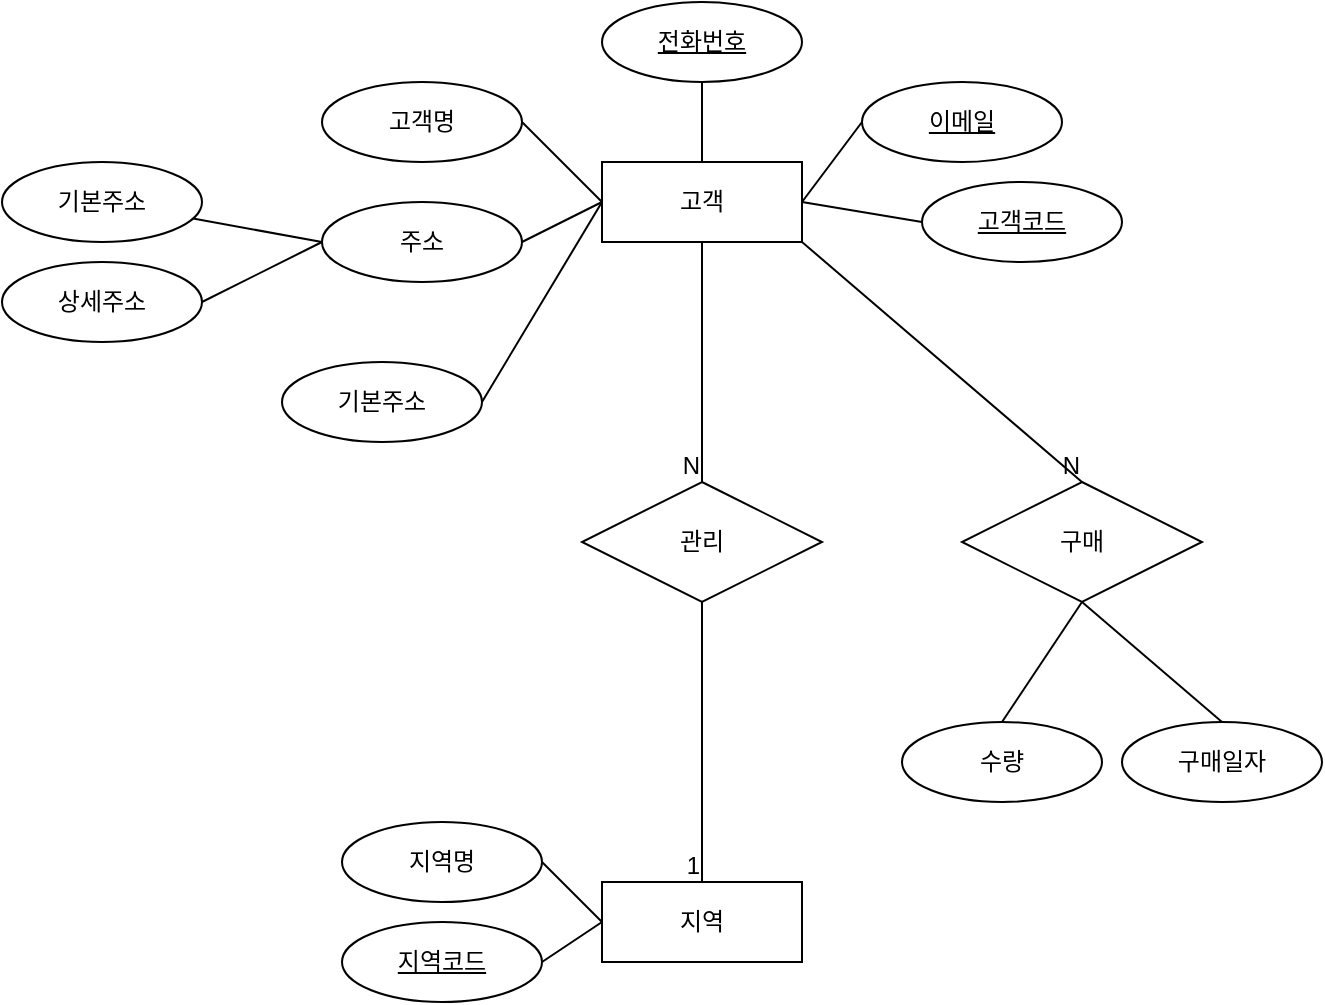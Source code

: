 <mxfile version="22.1.16" type="github">
  <diagram name="페이지-1" id="XXd5la0gGxo-WiuPi_Nq">
    <mxGraphModel dx="2575" dy="1200" grid="1" gridSize="10" guides="1" tooltips="1" connect="1" arrows="1" fold="1" page="1" pageScale="1" pageWidth="827" pageHeight="1169" math="0" shadow="0">
      <root>
        <mxCell id="0" />
        <mxCell id="1" parent="0" />
        <mxCell id="Sp2O6UVeh7xAuPdAi9yz-2" value="고객" style="whiteSpace=wrap;html=1;align=center;" vertex="1" parent="1">
          <mxGeometry x="360" y="680" width="100" height="40" as="geometry" />
        </mxCell>
        <mxCell id="Sp2O6UVeh7xAuPdAi9yz-3" value="고객명" style="ellipse;whiteSpace=wrap;html=1;align=center;" vertex="1" parent="1">
          <mxGeometry x="220" y="640" width="100" height="40" as="geometry" />
        </mxCell>
        <mxCell id="Sp2O6UVeh7xAuPdAi9yz-4" value="" style="endArrow=none;html=1;rounded=0;exitX=1;exitY=0.5;exitDx=0;exitDy=0;entryX=0;entryY=0.5;entryDx=0;entryDy=0;" edge="1" parent="1" source="Sp2O6UVeh7xAuPdAi9yz-3" target="Sp2O6UVeh7xAuPdAi9yz-2">
          <mxGeometry relative="1" as="geometry">
            <mxPoint x="330" y="700" as="sourcePoint" />
            <mxPoint x="490" y="700" as="targetPoint" />
          </mxGeometry>
        </mxCell>
        <mxCell id="Sp2O6UVeh7xAuPdAi9yz-6" value="" style="endArrow=none;html=1;rounded=0;entryX=0.5;entryY=1;entryDx=0;entryDy=0;" edge="1" parent="1" source="Sp2O6UVeh7xAuPdAi9yz-2">
          <mxGeometry relative="1" as="geometry">
            <mxPoint x="330" y="700" as="sourcePoint" />
            <mxPoint x="410" y="640" as="targetPoint" />
          </mxGeometry>
        </mxCell>
        <mxCell id="Sp2O6UVeh7xAuPdAi9yz-8" value="전화번호" style="ellipse;whiteSpace=wrap;html=1;align=center;fontStyle=4;" vertex="1" parent="1">
          <mxGeometry x="360" y="600" width="100" height="40" as="geometry" />
        </mxCell>
        <mxCell id="Sp2O6UVeh7xAuPdAi9yz-11" value="" style="endArrow=none;html=1;rounded=0;exitX=1;exitY=0.5;exitDx=0;exitDy=0;entryX=0;entryY=0.5;entryDx=0;entryDy=0;" edge="1" parent="1" source="Sp2O6UVeh7xAuPdAi9yz-2">
          <mxGeometry relative="1" as="geometry">
            <mxPoint x="330" y="600" as="sourcePoint" />
            <mxPoint x="490" y="660" as="targetPoint" />
          </mxGeometry>
        </mxCell>
        <mxCell id="Sp2O6UVeh7xAuPdAi9yz-12" value="이메일" style="ellipse;whiteSpace=wrap;html=1;align=center;fontStyle=4;" vertex="1" parent="1">
          <mxGeometry x="490" y="640" width="100" height="40" as="geometry" />
        </mxCell>
        <mxCell id="Sp2O6UVeh7xAuPdAi9yz-13" value="고객코드" style="ellipse;whiteSpace=wrap;html=1;align=center;fontStyle=4;" vertex="1" parent="1">
          <mxGeometry x="520" y="690" width="100" height="40" as="geometry" />
        </mxCell>
        <mxCell id="Sp2O6UVeh7xAuPdAi9yz-14" value="" style="endArrow=none;html=1;rounded=0;exitX=1;exitY=0.5;exitDx=0;exitDy=0;entryX=0;entryY=0.5;entryDx=0;entryDy=0;" edge="1" parent="1" source="Sp2O6UVeh7xAuPdAi9yz-2" target="Sp2O6UVeh7xAuPdAi9yz-13">
          <mxGeometry relative="1" as="geometry">
            <mxPoint x="330" y="600" as="sourcePoint" />
            <mxPoint x="490" y="600" as="targetPoint" />
          </mxGeometry>
        </mxCell>
        <mxCell id="Sp2O6UVeh7xAuPdAi9yz-15" value="주소" style="ellipse;whiteSpace=wrap;html=1;align=center;" vertex="1" parent="1">
          <mxGeometry x="220" y="700" width="100" height="40" as="geometry" />
        </mxCell>
        <mxCell id="Sp2O6UVeh7xAuPdAi9yz-16" value="" style="endArrow=none;html=1;rounded=0;exitX=1;exitY=0.5;exitDx=0;exitDy=0;entryX=0;entryY=0.5;entryDx=0;entryDy=0;" edge="1" parent="1" source="Sp2O6UVeh7xAuPdAi9yz-15" target="Sp2O6UVeh7xAuPdAi9yz-2">
          <mxGeometry relative="1" as="geometry">
            <mxPoint x="390" y="690" as="sourcePoint" />
            <mxPoint x="550" y="690" as="targetPoint" />
          </mxGeometry>
        </mxCell>
        <mxCell id="Sp2O6UVeh7xAuPdAi9yz-17" value="기본주소" style="ellipse;whiteSpace=wrap;html=1;align=center;" vertex="1" parent="1">
          <mxGeometry x="60" y="680" width="100" height="40" as="geometry" />
        </mxCell>
        <mxCell id="Sp2O6UVeh7xAuPdAi9yz-19" value="상세주소" style="ellipse;whiteSpace=wrap;html=1;align=center;" vertex="1" parent="1">
          <mxGeometry x="60" y="730" width="100" height="40" as="geometry" />
        </mxCell>
        <mxCell id="Sp2O6UVeh7xAuPdAi9yz-20" value="" style="endArrow=none;html=1;rounded=0;exitX=1;exitY=0.5;exitDx=0;exitDy=0;entryX=0;entryY=0.5;entryDx=0;entryDy=0;" edge="1" parent="1" source="Sp2O6UVeh7xAuPdAi9yz-19" target="Sp2O6UVeh7xAuPdAi9yz-15">
          <mxGeometry relative="1" as="geometry">
            <mxPoint x="360" y="690" as="sourcePoint" />
            <mxPoint x="520" y="690" as="targetPoint" />
          </mxGeometry>
        </mxCell>
        <mxCell id="Sp2O6UVeh7xAuPdAi9yz-21" value="" style="endArrow=none;html=1;rounded=0;entryX=0;entryY=0.5;entryDx=0;entryDy=0;" edge="1" parent="1" source="Sp2O6UVeh7xAuPdAi9yz-17" target="Sp2O6UVeh7xAuPdAi9yz-15">
          <mxGeometry relative="1" as="geometry">
            <mxPoint x="360" y="690" as="sourcePoint" />
            <mxPoint x="520" y="690" as="targetPoint" />
          </mxGeometry>
        </mxCell>
        <mxCell id="Sp2O6UVeh7xAuPdAi9yz-22" value="기본주소" style="ellipse;whiteSpace=wrap;html=1;align=center;" vertex="1" parent="1">
          <mxGeometry x="200" y="780" width="100" height="40" as="geometry" />
        </mxCell>
        <mxCell id="Sp2O6UVeh7xAuPdAi9yz-23" value="" style="endArrow=none;html=1;rounded=0;exitX=1;exitY=0.5;exitDx=0;exitDy=0;" edge="1" parent="1" source="Sp2O6UVeh7xAuPdAi9yz-22">
          <mxGeometry relative="1" as="geometry">
            <mxPoint x="360" y="690" as="sourcePoint" />
            <mxPoint x="360" y="700" as="targetPoint" />
          </mxGeometry>
        </mxCell>
        <mxCell id="Sp2O6UVeh7xAuPdAi9yz-24" value="관리" style="shape=rhombus;perimeter=rhombusPerimeter;whiteSpace=wrap;html=1;align=center;" vertex="1" parent="1">
          <mxGeometry x="350" y="840" width="120" height="60" as="geometry" />
        </mxCell>
        <mxCell id="Sp2O6UVeh7xAuPdAi9yz-25" value="" style="endArrow=none;html=1;rounded=0;entryX=0.5;entryY=0;entryDx=0;entryDy=0;exitX=0.5;exitY=1;exitDx=0;exitDy=0;" edge="1" parent="1" source="Sp2O6UVeh7xAuPdAi9yz-2" target="Sp2O6UVeh7xAuPdAi9yz-24">
          <mxGeometry relative="1" as="geometry">
            <mxPoint x="360" y="690" as="sourcePoint" />
            <mxPoint x="520" y="690" as="targetPoint" />
          </mxGeometry>
        </mxCell>
        <mxCell id="Sp2O6UVeh7xAuPdAi9yz-26" value="N" style="resizable=0;html=1;whiteSpace=wrap;align=right;verticalAlign=bottom;" connectable="0" vertex="1" parent="Sp2O6UVeh7xAuPdAi9yz-25">
          <mxGeometry x="1" relative="1" as="geometry" />
        </mxCell>
        <mxCell id="Sp2O6UVeh7xAuPdAi9yz-27" value="" style="endArrow=none;html=1;rounded=0;exitX=0.5;exitY=1;exitDx=0;exitDy=0;" edge="1" parent="1" source="Sp2O6UVeh7xAuPdAi9yz-24">
          <mxGeometry relative="1" as="geometry">
            <mxPoint x="360" y="990" as="sourcePoint" />
            <mxPoint x="410" y="1040" as="targetPoint" />
          </mxGeometry>
        </mxCell>
        <mxCell id="Sp2O6UVeh7xAuPdAi9yz-28" value="1" style="resizable=0;html=1;whiteSpace=wrap;align=right;verticalAlign=bottom;" connectable="0" vertex="1" parent="Sp2O6UVeh7xAuPdAi9yz-27">
          <mxGeometry x="1" relative="1" as="geometry" />
        </mxCell>
        <mxCell id="Sp2O6UVeh7xAuPdAi9yz-29" value="지역" style="whiteSpace=wrap;html=1;align=center;" vertex="1" parent="1">
          <mxGeometry x="360" y="1040" width="100" height="40" as="geometry" />
        </mxCell>
        <mxCell id="Sp2O6UVeh7xAuPdAi9yz-32" value="지역명" style="ellipse;whiteSpace=wrap;html=1;align=center;" vertex="1" parent="1">
          <mxGeometry x="230" y="1010" width="100" height="40" as="geometry" />
        </mxCell>
        <mxCell id="Sp2O6UVeh7xAuPdAi9yz-33" value="지역코드" style="ellipse;whiteSpace=wrap;html=1;align=center;fontStyle=4;" vertex="1" parent="1">
          <mxGeometry x="230" y="1060" width="100" height="40" as="geometry" />
        </mxCell>
        <mxCell id="Sp2O6UVeh7xAuPdAi9yz-34" value="" style="endArrow=none;html=1;rounded=0;exitX=1;exitY=0.5;exitDx=0;exitDy=0;entryX=0;entryY=0.5;entryDx=0;entryDy=0;" edge="1" parent="1" source="Sp2O6UVeh7xAuPdAi9yz-33" target="Sp2O6UVeh7xAuPdAi9yz-29">
          <mxGeometry relative="1" as="geometry">
            <mxPoint x="360" y="990" as="sourcePoint" />
            <mxPoint x="520" y="990" as="targetPoint" />
          </mxGeometry>
        </mxCell>
        <mxCell id="Sp2O6UVeh7xAuPdAi9yz-39" value="" style="endArrow=none;html=1;rounded=0;exitX=1;exitY=0.5;exitDx=0;exitDy=0;entryX=0;entryY=0.5;entryDx=0;entryDy=0;" edge="1" parent="1" source="Sp2O6UVeh7xAuPdAi9yz-32" target="Sp2O6UVeh7xAuPdAi9yz-29">
          <mxGeometry relative="1" as="geometry">
            <mxPoint x="360" y="990" as="sourcePoint" />
            <mxPoint x="520" y="990" as="targetPoint" />
          </mxGeometry>
        </mxCell>
        <mxCell id="Sp2O6UVeh7xAuPdAi9yz-41" value="구매" style="shape=rhombus;perimeter=rhombusPerimeter;whiteSpace=wrap;html=1;align=center;" vertex="1" parent="1">
          <mxGeometry x="540" y="840" width="120" height="60" as="geometry" />
        </mxCell>
        <mxCell id="Sp2O6UVeh7xAuPdAi9yz-42" value="" style="endArrow=none;html=1;rounded=0;exitX=0.5;exitY=1;exitDx=0;exitDy=0;" edge="1" parent="1" source="Sp2O6UVeh7xAuPdAi9yz-41">
          <mxGeometry relative="1" as="geometry">
            <mxPoint x="550" y="940" as="sourcePoint" />
            <mxPoint x="560" y="960" as="targetPoint" />
          </mxGeometry>
        </mxCell>
        <mxCell id="Sp2O6UVeh7xAuPdAi9yz-43" value="수량" style="ellipse;whiteSpace=wrap;html=1;align=center;" vertex="1" parent="1">
          <mxGeometry x="510" y="960" width="100" height="40" as="geometry" />
        </mxCell>
        <mxCell id="Sp2O6UVeh7xAuPdAi9yz-44" value="" style="endArrow=none;html=1;rounded=0;entryX=0.5;entryY=0;entryDx=0;entryDy=0;" edge="1" parent="1" target="Sp2O6UVeh7xAuPdAi9yz-45">
          <mxGeometry relative="1" as="geometry">
            <mxPoint x="600" y="900" as="sourcePoint" />
            <mxPoint x="640" y="960" as="targetPoint" />
          </mxGeometry>
        </mxCell>
        <mxCell id="Sp2O6UVeh7xAuPdAi9yz-45" value="구매일자" style="ellipse;whiteSpace=wrap;html=1;align=center;" vertex="1" parent="1">
          <mxGeometry x="620" y="960" width="100" height="40" as="geometry" />
        </mxCell>
        <mxCell id="Sp2O6UVeh7xAuPdAi9yz-48" value="" style="endArrow=none;html=1;rounded=0;exitX=1;exitY=1;exitDx=0;exitDy=0;entryX=0.5;entryY=0;entryDx=0;entryDy=0;" edge="1" parent="1" source="Sp2O6UVeh7xAuPdAi9yz-2" target="Sp2O6UVeh7xAuPdAi9yz-41">
          <mxGeometry relative="1" as="geometry">
            <mxPoint x="550" y="940" as="sourcePoint" />
            <mxPoint x="610" y="830" as="targetPoint" />
          </mxGeometry>
        </mxCell>
        <mxCell id="Sp2O6UVeh7xAuPdAi9yz-49" value="N" style="resizable=0;html=1;whiteSpace=wrap;align=right;verticalAlign=bottom;" connectable="0" vertex="1" parent="Sp2O6UVeh7xAuPdAi9yz-48">
          <mxGeometry x="1" relative="1" as="geometry" />
        </mxCell>
      </root>
    </mxGraphModel>
  </diagram>
</mxfile>
